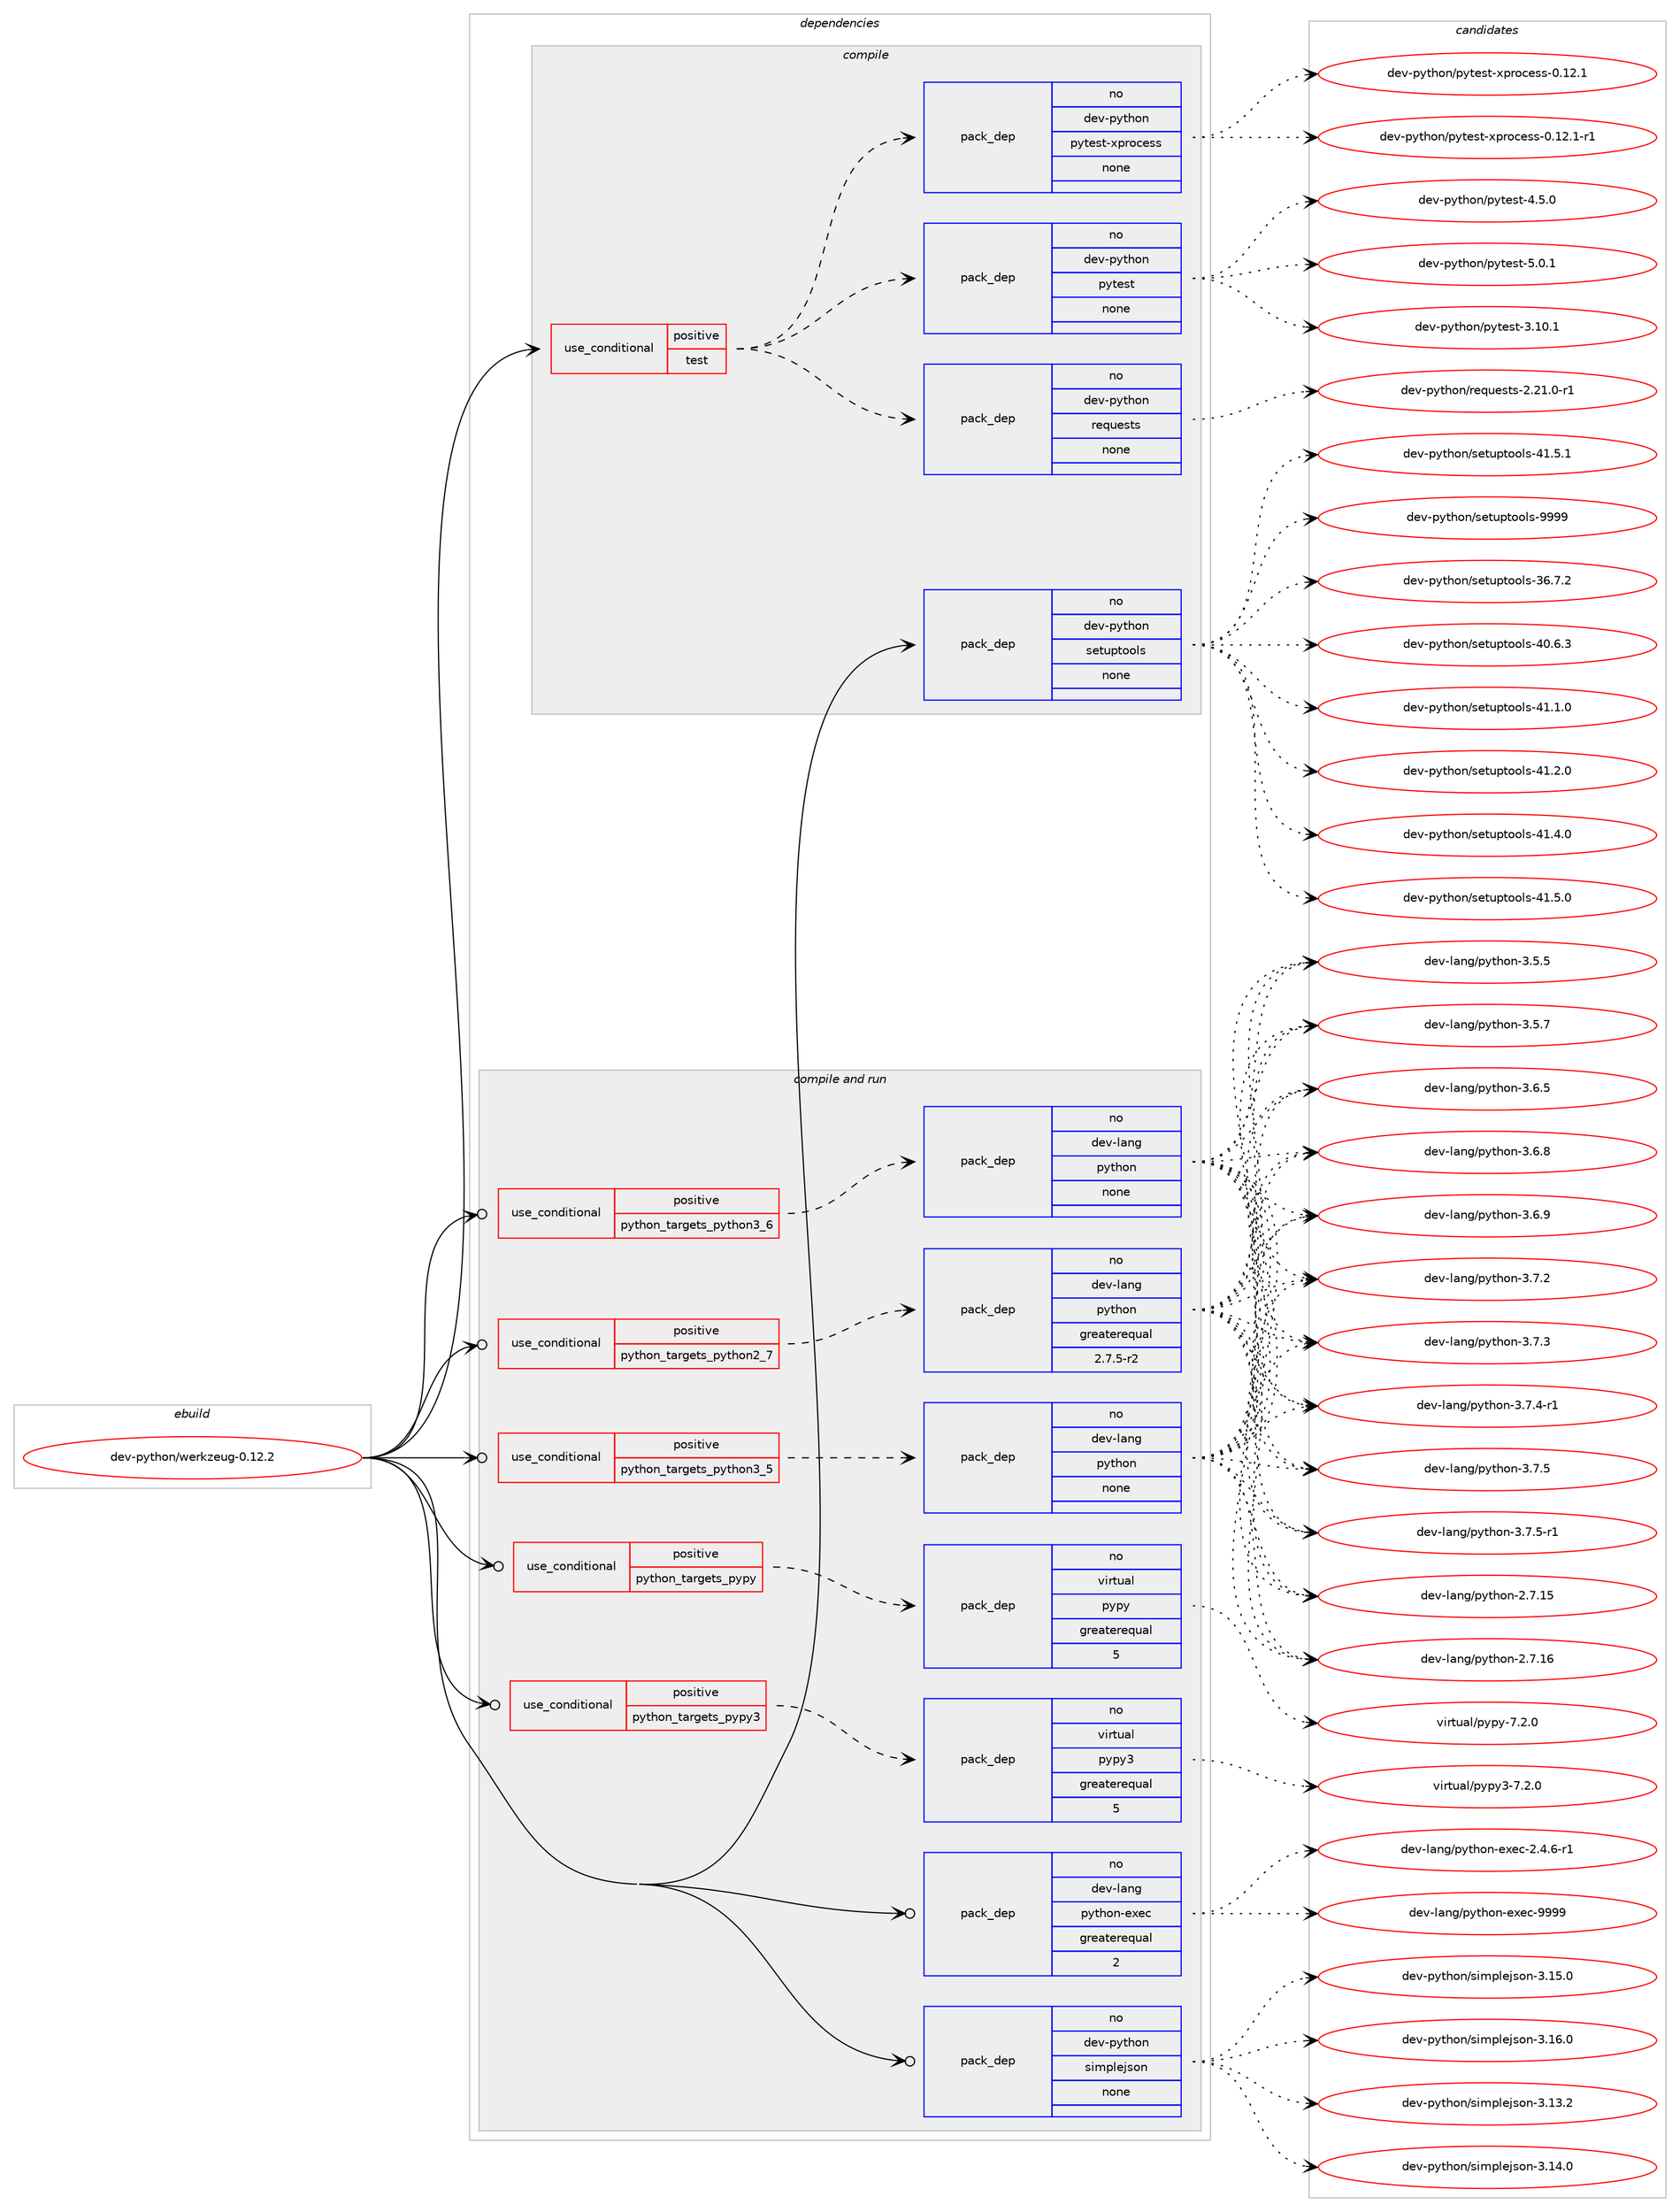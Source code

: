 digraph prolog {

# *************
# Graph options
# *************

newrank=true;
concentrate=true;
compound=true;
graph [rankdir=LR,fontname=Helvetica,fontsize=10,ranksep=1.5];#, ranksep=2.5, nodesep=0.2];
edge  [arrowhead=vee];
node  [fontname=Helvetica,fontsize=10];

# **********
# The ebuild
# **********

subgraph cluster_leftcol {
color=gray;
rank=same;
label=<<i>ebuild</i>>;
id [label="dev-python/werkzeug-0.12.2", color=red, width=4, href="../dev-python/werkzeug-0.12.2.svg"];
}

# ****************
# The dependencies
# ****************

subgraph cluster_midcol {
color=gray;
label=<<i>dependencies</i>>;
subgraph cluster_compile {
fillcolor="#eeeeee";
style=filled;
label=<<i>compile</i>>;
subgraph cond151403 {
dependency643808 [label=<<TABLE BORDER="0" CELLBORDER="1" CELLSPACING="0" CELLPADDING="4"><TR><TD ROWSPAN="3" CELLPADDING="10">use_conditional</TD></TR><TR><TD>positive</TD></TR><TR><TD>test</TD></TR></TABLE>>, shape=none, color=red];
subgraph pack480516 {
dependency643809 [label=<<TABLE BORDER="0" CELLBORDER="1" CELLSPACING="0" CELLPADDING="4" WIDTH="220"><TR><TD ROWSPAN="6" CELLPADDING="30">pack_dep</TD></TR><TR><TD WIDTH="110">no</TD></TR><TR><TD>dev-python</TD></TR><TR><TD>requests</TD></TR><TR><TD>none</TD></TR><TR><TD></TD></TR></TABLE>>, shape=none, color=blue];
}
dependency643808:e -> dependency643809:w [weight=20,style="dashed",arrowhead="vee"];
subgraph pack480517 {
dependency643810 [label=<<TABLE BORDER="0" CELLBORDER="1" CELLSPACING="0" CELLPADDING="4" WIDTH="220"><TR><TD ROWSPAN="6" CELLPADDING="30">pack_dep</TD></TR><TR><TD WIDTH="110">no</TD></TR><TR><TD>dev-python</TD></TR><TR><TD>pytest</TD></TR><TR><TD>none</TD></TR><TR><TD></TD></TR></TABLE>>, shape=none, color=blue];
}
dependency643808:e -> dependency643810:w [weight=20,style="dashed",arrowhead="vee"];
subgraph pack480518 {
dependency643811 [label=<<TABLE BORDER="0" CELLBORDER="1" CELLSPACING="0" CELLPADDING="4" WIDTH="220"><TR><TD ROWSPAN="6" CELLPADDING="30">pack_dep</TD></TR><TR><TD WIDTH="110">no</TD></TR><TR><TD>dev-python</TD></TR><TR><TD>pytest-xprocess</TD></TR><TR><TD>none</TD></TR><TR><TD></TD></TR></TABLE>>, shape=none, color=blue];
}
dependency643808:e -> dependency643811:w [weight=20,style="dashed",arrowhead="vee"];
}
id:e -> dependency643808:w [weight=20,style="solid",arrowhead="vee"];
subgraph pack480519 {
dependency643812 [label=<<TABLE BORDER="0" CELLBORDER="1" CELLSPACING="0" CELLPADDING="4" WIDTH="220"><TR><TD ROWSPAN="6" CELLPADDING="30">pack_dep</TD></TR><TR><TD WIDTH="110">no</TD></TR><TR><TD>dev-python</TD></TR><TR><TD>setuptools</TD></TR><TR><TD>none</TD></TR><TR><TD></TD></TR></TABLE>>, shape=none, color=blue];
}
id:e -> dependency643812:w [weight=20,style="solid",arrowhead="vee"];
}
subgraph cluster_compileandrun {
fillcolor="#eeeeee";
style=filled;
label=<<i>compile and run</i>>;
subgraph cond151404 {
dependency643813 [label=<<TABLE BORDER="0" CELLBORDER="1" CELLSPACING="0" CELLPADDING="4"><TR><TD ROWSPAN="3" CELLPADDING="10">use_conditional</TD></TR><TR><TD>positive</TD></TR><TR><TD>python_targets_pypy</TD></TR></TABLE>>, shape=none, color=red];
subgraph pack480520 {
dependency643814 [label=<<TABLE BORDER="0" CELLBORDER="1" CELLSPACING="0" CELLPADDING="4" WIDTH="220"><TR><TD ROWSPAN="6" CELLPADDING="30">pack_dep</TD></TR><TR><TD WIDTH="110">no</TD></TR><TR><TD>virtual</TD></TR><TR><TD>pypy</TD></TR><TR><TD>greaterequal</TD></TR><TR><TD>5</TD></TR></TABLE>>, shape=none, color=blue];
}
dependency643813:e -> dependency643814:w [weight=20,style="dashed",arrowhead="vee"];
}
id:e -> dependency643813:w [weight=20,style="solid",arrowhead="odotvee"];
subgraph cond151405 {
dependency643815 [label=<<TABLE BORDER="0" CELLBORDER="1" CELLSPACING="0" CELLPADDING="4"><TR><TD ROWSPAN="3" CELLPADDING="10">use_conditional</TD></TR><TR><TD>positive</TD></TR><TR><TD>python_targets_pypy3</TD></TR></TABLE>>, shape=none, color=red];
subgraph pack480521 {
dependency643816 [label=<<TABLE BORDER="0" CELLBORDER="1" CELLSPACING="0" CELLPADDING="4" WIDTH="220"><TR><TD ROWSPAN="6" CELLPADDING="30">pack_dep</TD></TR><TR><TD WIDTH="110">no</TD></TR><TR><TD>virtual</TD></TR><TR><TD>pypy3</TD></TR><TR><TD>greaterequal</TD></TR><TR><TD>5</TD></TR></TABLE>>, shape=none, color=blue];
}
dependency643815:e -> dependency643816:w [weight=20,style="dashed",arrowhead="vee"];
}
id:e -> dependency643815:w [weight=20,style="solid",arrowhead="odotvee"];
subgraph cond151406 {
dependency643817 [label=<<TABLE BORDER="0" CELLBORDER="1" CELLSPACING="0" CELLPADDING="4"><TR><TD ROWSPAN="3" CELLPADDING="10">use_conditional</TD></TR><TR><TD>positive</TD></TR><TR><TD>python_targets_python2_7</TD></TR></TABLE>>, shape=none, color=red];
subgraph pack480522 {
dependency643818 [label=<<TABLE BORDER="0" CELLBORDER="1" CELLSPACING="0" CELLPADDING="4" WIDTH="220"><TR><TD ROWSPAN="6" CELLPADDING="30">pack_dep</TD></TR><TR><TD WIDTH="110">no</TD></TR><TR><TD>dev-lang</TD></TR><TR><TD>python</TD></TR><TR><TD>greaterequal</TD></TR><TR><TD>2.7.5-r2</TD></TR></TABLE>>, shape=none, color=blue];
}
dependency643817:e -> dependency643818:w [weight=20,style="dashed",arrowhead="vee"];
}
id:e -> dependency643817:w [weight=20,style="solid",arrowhead="odotvee"];
subgraph cond151407 {
dependency643819 [label=<<TABLE BORDER="0" CELLBORDER="1" CELLSPACING="0" CELLPADDING="4"><TR><TD ROWSPAN="3" CELLPADDING="10">use_conditional</TD></TR><TR><TD>positive</TD></TR><TR><TD>python_targets_python3_5</TD></TR></TABLE>>, shape=none, color=red];
subgraph pack480523 {
dependency643820 [label=<<TABLE BORDER="0" CELLBORDER="1" CELLSPACING="0" CELLPADDING="4" WIDTH="220"><TR><TD ROWSPAN="6" CELLPADDING="30">pack_dep</TD></TR><TR><TD WIDTH="110">no</TD></TR><TR><TD>dev-lang</TD></TR><TR><TD>python</TD></TR><TR><TD>none</TD></TR><TR><TD></TD></TR></TABLE>>, shape=none, color=blue];
}
dependency643819:e -> dependency643820:w [weight=20,style="dashed",arrowhead="vee"];
}
id:e -> dependency643819:w [weight=20,style="solid",arrowhead="odotvee"];
subgraph cond151408 {
dependency643821 [label=<<TABLE BORDER="0" CELLBORDER="1" CELLSPACING="0" CELLPADDING="4"><TR><TD ROWSPAN="3" CELLPADDING="10">use_conditional</TD></TR><TR><TD>positive</TD></TR><TR><TD>python_targets_python3_6</TD></TR></TABLE>>, shape=none, color=red];
subgraph pack480524 {
dependency643822 [label=<<TABLE BORDER="0" CELLBORDER="1" CELLSPACING="0" CELLPADDING="4" WIDTH="220"><TR><TD ROWSPAN="6" CELLPADDING="30">pack_dep</TD></TR><TR><TD WIDTH="110">no</TD></TR><TR><TD>dev-lang</TD></TR><TR><TD>python</TD></TR><TR><TD>none</TD></TR><TR><TD></TD></TR></TABLE>>, shape=none, color=blue];
}
dependency643821:e -> dependency643822:w [weight=20,style="dashed",arrowhead="vee"];
}
id:e -> dependency643821:w [weight=20,style="solid",arrowhead="odotvee"];
subgraph pack480525 {
dependency643823 [label=<<TABLE BORDER="0" CELLBORDER="1" CELLSPACING="0" CELLPADDING="4" WIDTH="220"><TR><TD ROWSPAN="6" CELLPADDING="30">pack_dep</TD></TR><TR><TD WIDTH="110">no</TD></TR><TR><TD>dev-lang</TD></TR><TR><TD>python-exec</TD></TR><TR><TD>greaterequal</TD></TR><TR><TD>2</TD></TR></TABLE>>, shape=none, color=blue];
}
id:e -> dependency643823:w [weight=20,style="solid",arrowhead="odotvee"];
subgraph pack480526 {
dependency643824 [label=<<TABLE BORDER="0" CELLBORDER="1" CELLSPACING="0" CELLPADDING="4" WIDTH="220"><TR><TD ROWSPAN="6" CELLPADDING="30">pack_dep</TD></TR><TR><TD WIDTH="110">no</TD></TR><TR><TD>dev-python</TD></TR><TR><TD>simplejson</TD></TR><TR><TD>none</TD></TR><TR><TD></TD></TR></TABLE>>, shape=none, color=blue];
}
id:e -> dependency643824:w [weight=20,style="solid",arrowhead="odotvee"];
}
subgraph cluster_run {
fillcolor="#eeeeee";
style=filled;
label=<<i>run</i>>;
}
}

# **************
# The candidates
# **************

subgraph cluster_choices {
rank=same;
color=gray;
label=<<i>candidates</i>>;

subgraph choice480516 {
color=black;
nodesep=1;
choice1001011184511212111610411111047114101113117101115116115455046504946484511449 [label="dev-python/requests-2.21.0-r1", color=red, width=4,href="../dev-python/requests-2.21.0-r1.svg"];
dependency643809:e -> choice1001011184511212111610411111047114101113117101115116115455046504946484511449:w [style=dotted,weight="100"];
}
subgraph choice480517 {
color=black;
nodesep=1;
choice100101118451121211161041111104711212111610111511645514649484649 [label="dev-python/pytest-3.10.1", color=red, width=4,href="../dev-python/pytest-3.10.1.svg"];
choice1001011184511212111610411111047112121116101115116455246534648 [label="dev-python/pytest-4.5.0", color=red, width=4,href="../dev-python/pytest-4.5.0.svg"];
choice1001011184511212111610411111047112121116101115116455346484649 [label="dev-python/pytest-5.0.1", color=red, width=4,href="../dev-python/pytest-5.0.1.svg"];
dependency643810:e -> choice100101118451121211161041111104711212111610111511645514649484649:w [style=dotted,weight="100"];
dependency643810:e -> choice1001011184511212111610411111047112121116101115116455246534648:w [style=dotted,weight="100"];
dependency643810:e -> choice1001011184511212111610411111047112121116101115116455346484649:w [style=dotted,weight="100"];
}
subgraph choice480518 {
color=black;
nodesep=1;
choice1001011184511212111610411111047112121116101115116451201121141119910111511545484649504649 [label="dev-python/pytest-xprocess-0.12.1", color=red, width=4,href="../dev-python/pytest-xprocess-0.12.1.svg"];
choice10010111845112121116104111110471121211161011151164512011211411199101115115454846495046494511449 [label="dev-python/pytest-xprocess-0.12.1-r1", color=red, width=4,href="../dev-python/pytest-xprocess-0.12.1-r1.svg"];
dependency643811:e -> choice1001011184511212111610411111047112121116101115116451201121141119910111511545484649504649:w [style=dotted,weight="100"];
dependency643811:e -> choice10010111845112121116104111110471121211161011151164512011211411199101115115454846495046494511449:w [style=dotted,weight="100"];
}
subgraph choice480519 {
color=black;
nodesep=1;
choice100101118451121211161041111104711510111611711211611111110811545515446554650 [label="dev-python/setuptools-36.7.2", color=red, width=4,href="../dev-python/setuptools-36.7.2.svg"];
choice100101118451121211161041111104711510111611711211611111110811545524846544651 [label="dev-python/setuptools-40.6.3", color=red, width=4,href="../dev-python/setuptools-40.6.3.svg"];
choice100101118451121211161041111104711510111611711211611111110811545524946494648 [label="dev-python/setuptools-41.1.0", color=red, width=4,href="../dev-python/setuptools-41.1.0.svg"];
choice100101118451121211161041111104711510111611711211611111110811545524946504648 [label="dev-python/setuptools-41.2.0", color=red, width=4,href="../dev-python/setuptools-41.2.0.svg"];
choice100101118451121211161041111104711510111611711211611111110811545524946524648 [label="dev-python/setuptools-41.4.0", color=red, width=4,href="../dev-python/setuptools-41.4.0.svg"];
choice100101118451121211161041111104711510111611711211611111110811545524946534648 [label="dev-python/setuptools-41.5.0", color=red, width=4,href="../dev-python/setuptools-41.5.0.svg"];
choice100101118451121211161041111104711510111611711211611111110811545524946534649 [label="dev-python/setuptools-41.5.1", color=red, width=4,href="../dev-python/setuptools-41.5.1.svg"];
choice10010111845112121116104111110471151011161171121161111111081154557575757 [label="dev-python/setuptools-9999", color=red, width=4,href="../dev-python/setuptools-9999.svg"];
dependency643812:e -> choice100101118451121211161041111104711510111611711211611111110811545515446554650:w [style=dotted,weight="100"];
dependency643812:e -> choice100101118451121211161041111104711510111611711211611111110811545524846544651:w [style=dotted,weight="100"];
dependency643812:e -> choice100101118451121211161041111104711510111611711211611111110811545524946494648:w [style=dotted,weight="100"];
dependency643812:e -> choice100101118451121211161041111104711510111611711211611111110811545524946504648:w [style=dotted,weight="100"];
dependency643812:e -> choice100101118451121211161041111104711510111611711211611111110811545524946524648:w [style=dotted,weight="100"];
dependency643812:e -> choice100101118451121211161041111104711510111611711211611111110811545524946534648:w [style=dotted,weight="100"];
dependency643812:e -> choice100101118451121211161041111104711510111611711211611111110811545524946534649:w [style=dotted,weight="100"];
dependency643812:e -> choice10010111845112121116104111110471151011161171121161111111081154557575757:w [style=dotted,weight="100"];
}
subgraph choice480520 {
color=black;
nodesep=1;
choice1181051141161179710847112121112121455546504648 [label="virtual/pypy-7.2.0", color=red, width=4,href="../virtual/pypy-7.2.0.svg"];
dependency643814:e -> choice1181051141161179710847112121112121455546504648:w [style=dotted,weight="100"];
}
subgraph choice480521 {
color=black;
nodesep=1;
choice118105114116117971084711212111212151455546504648 [label="virtual/pypy3-7.2.0", color=red, width=4,href="../virtual/pypy3-7.2.0.svg"];
dependency643816:e -> choice118105114116117971084711212111212151455546504648:w [style=dotted,weight="100"];
}
subgraph choice480522 {
color=black;
nodesep=1;
choice10010111845108971101034711212111610411111045504655464953 [label="dev-lang/python-2.7.15", color=red, width=4,href="../dev-lang/python-2.7.15.svg"];
choice10010111845108971101034711212111610411111045504655464954 [label="dev-lang/python-2.7.16", color=red, width=4,href="../dev-lang/python-2.7.16.svg"];
choice100101118451089711010347112121116104111110455146534653 [label="dev-lang/python-3.5.5", color=red, width=4,href="../dev-lang/python-3.5.5.svg"];
choice100101118451089711010347112121116104111110455146534655 [label="dev-lang/python-3.5.7", color=red, width=4,href="../dev-lang/python-3.5.7.svg"];
choice100101118451089711010347112121116104111110455146544653 [label="dev-lang/python-3.6.5", color=red, width=4,href="../dev-lang/python-3.6.5.svg"];
choice100101118451089711010347112121116104111110455146544656 [label="dev-lang/python-3.6.8", color=red, width=4,href="../dev-lang/python-3.6.8.svg"];
choice100101118451089711010347112121116104111110455146544657 [label="dev-lang/python-3.6.9", color=red, width=4,href="../dev-lang/python-3.6.9.svg"];
choice100101118451089711010347112121116104111110455146554650 [label="dev-lang/python-3.7.2", color=red, width=4,href="../dev-lang/python-3.7.2.svg"];
choice100101118451089711010347112121116104111110455146554651 [label="dev-lang/python-3.7.3", color=red, width=4,href="../dev-lang/python-3.7.3.svg"];
choice1001011184510897110103471121211161041111104551465546524511449 [label="dev-lang/python-3.7.4-r1", color=red, width=4,href="../dev-lang/python-3.7.4-r1.svg"];
choice100101118451089711010347112121116104111110455146554653 [label="dev-lang/python-3.7.5", color=red, width=4,href="../dev-lang/python-3.7.5.svg"];
choice1001011184510897110103471121211161041111104551465546534511449 [label="dev-lang/python-3.7.5-r1", color=red, width=4,href="../dev-lang/python-3.7.5-r1.svg"];
dependency643818:e -> choice10010111845108971101034711212111610411111045504655464953:w [style=dotted,weight="100"];
dependency643818:e -> choice10010111845108971101034711212111610411111045504655464954:w [style=dotted,weight="100"];
dependency643818:e -> choice100101118451089711010347112121116104111110455146534653:w [style=dotted,weight="100"];
dependency643818:e -> choice100101118451089711010347112121116104111110455146534655:w [style=dotted,weight="100"];
dependency643818:e -> choice100101118451089711010347112121116104111110455146544653:w [style=dotted,weight="100"];
dependency643818:e -> choice100101118451089711010347112121116104111110455146544656:w [style=dotted,weight="100"];
dependency643818:e -> choice100101118451089711010347112121116104111110455146544657:w [style=dotted,weight="100"];
dependency643818:e -> choice100101118451089711010347112121116104111110455146554650:w [style=dotted,weight="100"];
dependency643818:e -> choice100101118451089711010347112121116104111110455146554651:w [style=dotted,weight="100"];
dependency643818:e -> choice1001011184510897110103471121211161041111104551465546524511449:w [style=dotted,weight="100"];
dependency643818:e -> choice100101118451089711010347112121116104111110455146554653:w [style=dotted,weight="100"];
dependency643818:e -> choice1001011184510897110103471121211161041111104551465546534511449:w [style=dotted,weight="100"];
}
subgraph choice480523 {
color=black;
nodesep=1;
choice10010111845108971101034711212111610411111045504655464953 [label="dev-lang/python-2.7.15", color=red, width=4,href="../dev-lang/python-2.7.15.svg"];
choice10010111845108971101034711212111610411111045504655464954 [label="dev-lang/python-2.7.16", color=red, width=4,href="../dev-lang/python-2.7.16.svg"];
choice100101118451089711010347112121116104111110455146534653 [label="dev-lang/python-3.5.5", color=red, width=4,href="../dev-lang/python-3.5.5.svg"];
choice100101118451089711010347112121116104111110455146534655 [label="dev-lang/python-3.5.7", color=red, width=4,href="../dev-lang/python-3.5.7.svg"];
choice100101118451089711010347112121116104111110455146544653 [label="dev-lang/python-3.6.5", color=red, width=4,href="../dev-lang/python-3.6.5.svg"];
choice100101118451089711010347112121116104111110455146544656 [label="dev-lang/python-3.6.8", color=red, width=4,href="../dev-lang/python-3.6.8.svg"];
choice100101118451089711010347112121116104111110455146544657 [label="dev-lang/python-3.6.9", color=red, width=4,href="../dev-lang/python-3.6.9.svg"];
choice100101118451089711010347112121116104111110455146554650 [label="dev-lang/python-3.7.2", color=red, width=4,href="../dev-lang/python-3.7.2.svg"];
choice100101118451089711010347112121116104111110455146554651 [label="dev-lang/python-3.7.3", color=red, width=4,href="../dev-lang/python-3.7.3.svg"];
choice1001011184510897110103471121211161041111104551465546524511449 [label="dev-lang/python-3.7.4-r1", color=red, width=4,href="../dev-lang/python-3.7.4-r1.svg"];
choice100101118451089711010347112121116104111110455146554653 [label="dev-lang/python-3.7.5", color=red, width=4,href="../dev-lang/python-3.7.5.svg"];
choice1001011184510897110103471121211161041111104551465546534511449 [label="dev-lang/python-3.7.5-r1", color=red, width=4,href="../dev-lang/python-3.7.5-r1.svg"];
dependency643820:e -> choice10010111845108971101034711212111610411111045504655464953:w [style=dotted,weight="100"];
dependency643820:e -> choice10010111845108971101034711212111610411111045504655464954:w [style=dotted,weight="100"];
dependency643820:e -> choice100101118451089711010347112121116104111110455146534653:w [style=dotted,weight="100"];
dependency643820:e -> choice100101118451089711010347112121116104111110455146534655:w [style=dotted,weight="100"];
dependency643820:e -> choice100101118451089711010347112121116104111110455146544653:w [style=dotted,weight="100"];
dependency643820:e -> choice100101118451089711010347112121116104111110455146544656:w [style=dotted,weight="100"];
dependency643820:e -> choice100101118451089711010347112121116104111110455146544657:w [style=dotted,weight="100"];
dependency643820:e -> choice100101118451089711010347112121116104111110455146554650:w [style=dotted,weight="100"];
dependency643820:e -> choice100101118451089711010347112121116104111110455146554651:w [style=dotted,weight="100"];
dependency643820:e -> choice1001011184510897110103471121211161041111104551465546524511449:w [style=dotted,weight="100"];
dependency643820:e -> choice100101118451089711010347112121116104111110455146554653:w [style=dotted,weight="100"];
dependency643820:e -> choice1001011184510897110103471121211161041111104551465546534511449:w [style=dotted,weight="100"];
}
subgraph choice480524 {
color=black;
nodesep=1;
choice10010111845108971101034711212111610411111045504655464953 [label="dev-lang/python-2.7.15", color=red, width=4,href="../dev-lang/python-2.7.15.svg"];
choice10010111845108971101034711212111610411111045504655464954 [label="dev-lang/python-2.7.16", color=red, width=4,href="../dev-lang/python-2.7.16.svg"];
choice100101118451089711010347112121116104111110455146534653 [label="dev-lang/python-3.5.5", color=red, width=4,href="../dev-lang/python-3.5.5.svg"];
choice100101118451089711010347112121116104111110455146534655 [label="dev-lang/python-3.5.7", color=red, width=4,href="../dev-lang/python-3.5.7.svg"];
choice100101118451089711010347112121116104111110455146544653 [label="dev-lang/python-3.6.5", color=red, width=4,href="../dev-lang/python-3.6.5.svg"];
choice100101118451089711010347112121116104111110455146544656 [label="dev-lang/python-3.6.8", color=red, width=4,href="../dev-lang/python-3.6.8.svg"];
choice100101118451089711010347112121116104111110455146544657 [label="dev-lang/python-3.6.9", color=red, width=4,href="../dev-lang/python-3.6.9.svg"];
choice100101118451089711010347112121116104111110455146554650 [label="dev-lang/python-3.7.2", color=red, width=4,href="../dev-lang/python-3.7.2.svg"];
choice100101118451089711010347112121116104111110455146554651 [label="dev-lang/python-3.7.3", color=red, width=4,href="../dev-lang/python-3.7.3.svg"];
choice1001011184510897110103471121211161041111104551465546524511449 [label="dev-lang/python-3.7.4-r1", color=red, width=4,href="../dev-lang/python-3.7.4-r1.svg"];
choice100101118451089711010347112121116104111110455146554653 [label="dev-lang/python-3.7.5", color=red, width=4,href="../dev-lang/python-3.7.5.svg"];
choice1001011184510897110103471121211161041111104551465546534511449 [label="dev-lang/python-3.7.5-r1", color=red, width=4,href="../dev-lang/python-3.7.5-r1.svg"];
dependency643822:e -> choice10010111845108971101034711212111610411111045504655464953:w [style=dotted,weight="100"];
dependency643822:e -> choice10010111845108971101034711212111610411111045504655464954:w [style=dotted,weight="100"];
dependency643822:e -> choice100101118451089711010347112121116104111110455146534653:w [style=dotted,weight="100"];
dependency643822:e -> choice100101118451089711010347112121116104111110455146534655:w [style=dotted,weight="100"];
dependency643822:e -> choice100101118451089711010347112121116104111110455146544653:w [style=dotted,weight="100"];
dependency643822:e -> choice100101118451089711010347112121116104111110455146544656:w [style=dotted,weight="100"];
dependency643822:e -> choice100101118451089711010347112121116104111110455146544657:w [style=dotted,weight="100"];
dependency643822:e -> choice100101118451089711010347112121116104111110455146554650:w [style=dotted,weight="100"];
dependency643822:e -> choice100101118451089711010347112121116104111110455146554651:w [style=dotted,weight="100"];
dependency643822:e -> choice1001011184510897110103471121211161041111104551465546524511449:w [style=dotted,weight="100"];
dependency643822:e -> choice100101118451089711010347112121116104111110455146554653:w [style=dotted,weight="100"];
dependency643822:e -> choice1001011184510897110103471121211161041111104551465546534511449:w [style=dotted,weight="100"];
}
subgraph choice480525 {
color=black;
nodesep=1;
choice10010111845108971101034711212111610411111045101120101994550465246544511449 [label="dev-lang/python-exec-2.4.6-r1", color=red, width=4,href="../dev-lang/python-exec-2.4.6-r1.svg"];
choice10010111845108971101034711212111610411111045101120101994557575757 [label="dev-lang/python-exec-9999", color=red, width=4,href="../dev-lang/python-exec-9999.svg"];
dependency643823:e -> choice10010111845108971101034711212111610411111045101120101994550465246544511449:w [style=dotted,weight="100"];
dependency643823:e -> choice10010111845108971101034711212111610411111045101120101994557575757:w [style=dotted,weight="100"];
}
subgraph choice480526 {
color=black;
nodesep=1;
choice100101118451121211161041111104711510510911210810110611511111045514649514650 [label="dev-python/simplejson-3.13.2", color=red, width=4,href="../dev-python/simplejson-3.13.2.svg"];
choice100101118451121211161041111104711510510911210810110611511111045514649524648 [label="dev-python/simplejson-3.14.0", color=red, width=4,href="../dev-python/simplejson-3.14.0.svg"];
choice100101118451121211161041111104711510510911210810110611511111045514649534648 [label="dev-python/simplejson-3.15.0", color=red, width=4,href="../dev-python/simplejson-3.15.0.svg"];
choice100101118451121211161041111104711510510911210810110611511111045514649544648 [label="dev-python/simplejson-3.16.0", color=red, width=4,href="../dev-python/simplejson-3.16.0.svg"];
dependency643824:e -> choice100101118451121211161041111104711510510911210810110611511111045514649514650:w [style=dotted,weight="100"];
dependency643824:e -> choice100101118451121211161041111104711510510911210810110611511111045514649524648:w [style=dotted,weight="100"];
dependency643824:e -> choice100101118451121211161041111104711510510911210810110611511111045514649534648:w [style=dotted,weight="100"];
dependency643824:e -> choice100101118451121211161041111104711510510911210810110611511111045514649544648:w [style=dotted,weight="100"];
}
}

}
